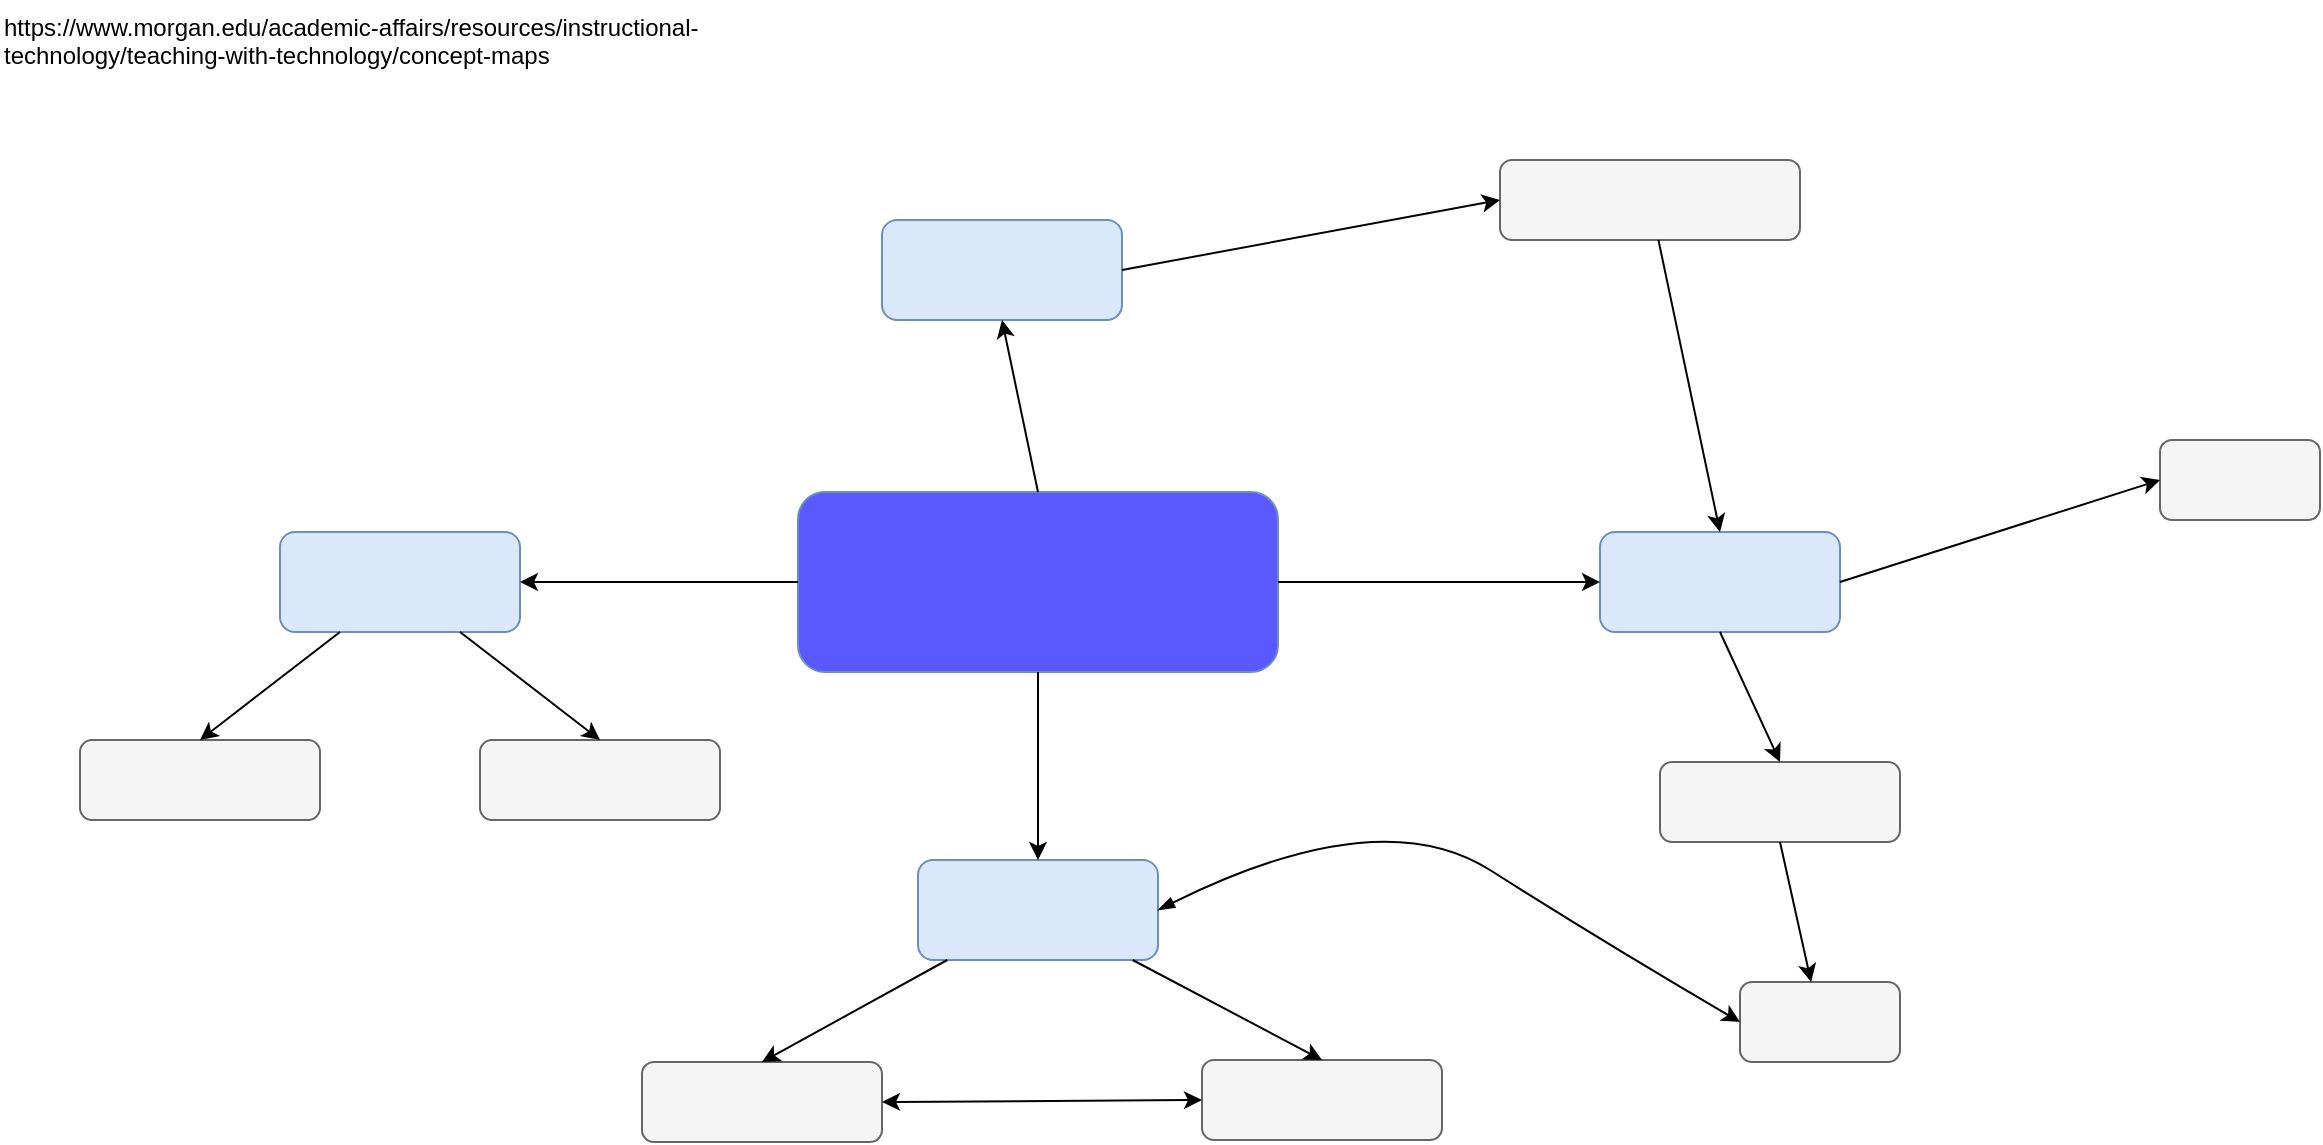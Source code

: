 <mxfile version="28.2.5" pages="4">
  <diagram name="1.1" id="A6YyC0zHlaroR13iZWX0">
    <mxGraphModel dx="1678" dy="836" grid="1" gridSize="10" guides="1" tooltips="1" connect="1" arrows="1" fold="1" page="1" pageScale="1" pageWidth="1800" pageHeight="1500" math="0" shadow="0">
      <root>
        <mxCell id="0" />
        <mxCell id="1" parent="0" />
        <mxCell id="rtD2j8Ox3qHUKRXB66nk-1" value="" style="rounded=1;whiteSpace=wrap;html=1;fillColor=#5959FF;strokeColor=#6c8ebf;gradientColor=none;" vertex="1" parent="1">
          <mxGeometry x="439" y="356" width="240" height="90" as="geometry" />
        </mxCell>
        <mxCell id="rtD2j8Ox3qHUKRXB66nk-2" value="" style="rounded=1;whiteSpace=wrap;html=1;fillColor=#dae8fc;strokeColor=#6c8ebf;" vertex="1" parent="1">
          <mxGeometry x="180" y="376" width="120" height="50" as="geometry" />
        </mxCell>
        <mxCell id="rtD2j8Ox3qHUKRXB66nk-3" value="" style="rounded=1;whiteSpace=wrap;html=1;fillColor=#f5f5f5;fontColor=#333333;strokeColor=#666666;" vertex="1" parent="1">
          <mxGeometry x="280" y="480" width="120" height="40" as="geometry" />
        </mxCell>
        <mxCell id="rtD2j8Ox3qHUKRXB66nk-5" value="" style="endArrow=classic;html=1;rounded=0;exitX=0;exitY=0.5;exitDx=0;exitDy=0;entryX=1;entryY=0.5;entryDx=0;entryDy=0;" edge="1" parent="1" source="rtD2j8Ox3qHUKRXB66nk-1" target="rtD2j8Ox3qHUKRXB66nk-2">
          <mxGeometry width="50" height="50" relative="1" as="geometry">
            <mxPoint x="700" y="520" as="sourcePoint" />
            <mxPoint x="750" y="470" as="targetPoint" />
          </mxGeometry>
        </mxCell>
        <mxCell id="rtD2j8Ox3qHUKRXB66nk-7" value="" style="endArrow=classic;html=1;rounded=0;exitX=0.75;exitY=1;exitDx=0;exitDy=0;entryX=0.5;entryY=0;entryDx=0;entryDy=0;" edge="1" parent="1" source="rtD2j8Ox3qHUKRXB66nk-2" target="rtD2j8Ox3qHUKRXB66nk-3">
          <mxGeometry width="50" height="50" relative="1" as="geometry">
            <mxPoint x="700" y="520" as="sourcePoint" />
            <mxPoint x="750" y="470" as="targetPoint" />
          </mxGeometry>
        </mxCell>
        <UserObject label="https://www.morgan.edu/academic-affairs/resources/instructional-technology/teaching-with-technology/concept-maps" link="https://www.morgan.edu/academic-affairs/resources/instructional-technology/teaching-with-technology/concept-maps" id="rtD2j8Ox3qHUKRXB66nk-8">
          <mxCell style="text;whiteSpace=wrap;" vertex="1" parent="1">
            <mxGeometry x="40" y="110" width="350" height="50" as="geometry" />
          </mxCell>
        </UserObject>
        <mxCell id="rtD2j8Ox3qHUKRXB66nk-9" value="" style="rounded=1;whiteSpace=wrap;html=1;fillColor=#f5f5f5;fontColor=#333333;strokeColor=#666666;" vertex="1" parent="1">
          <mxGeometry x="80" y="480" width="120" height="40" as="geometry" />
        </mxCell>
        <mxCell id="rtD2j8Ox3qHUKRXB66nk-10" value="" style="endArrow=classic;html=1;rounded=0;exitX=0.25;exitY=1;exitDx=0;exitDy=0;entryX=0.5;entryY=0;entryDx=0;entryDy=0;" edge="1" parent="1" target="rtD2j8Ox3qHUKRXB66nk-9" source="rtD2j8Ox3qHUKRXB66nk-2">
          <mxGeometry width="50" height="50" relative="1" as="geometry">
            <mxPoint x="550" y="225" as="sourcePoint" />
            <mxPoint x="730" y="410" as="targetPoint" />
          </mxGeometry>
        </mxCell>
        <mxCell id="rtD2j8Ox3qHUKRXB66nk-11" value="" style="rounded=1;whiteSpace=wrap;html=1;fillColor=#dae8fc;strokeColor=#6c8ebf;" vertex="1" parent="1">
          <mxGeometry x="499" y="540" width="120" height="50" as="geometry" />
        </mxCell>
        <mxCell id="rtD2j8Ox3qHUKRXB66nk-12" value="" style="endArrow=classic;html=1;rounded=0;exitX=0.5;exitY=1;exitDx=0;exitDy=0;entryX=0.5;entryY=0;entryDx=0;entryDy=0;" edge="1" parent="1" source="rtD2j8Ox3qHUKRXB66nk-1" target="rtD2j8Ox3qHUKRXB66nk-11">
          <mxGeometry width="50" height="50" relative="1" as="geometry">
            <mxPoint x="580" y="420" as="sourcePoint" />
            <mxPoint x="450" y="420" as="targetPoint" />
          </mxGeometry>
        </mxCell>
        <mxCell id="rtD2j8Ox3qHUKRXB66nk-13" value="" style="rounded=1;whiteSpace=wrap;html=1;fillColor=#f5f5f5;fontColor=#333333;strokeColor=#666666;" vertex="1" parent="1">
          <mxGeometry x="641" y="640" width="120" height="40" as="geometry" />
        </mxCell>
        <mxCell id="rtD2j8Ox3qHUKRXB66nk-14" value="" style="endArrow=classic;html=1;rounded=0;entryX=0.5;entryY=0;entryDx=0;entryDy=0;" edge="1" parent="1" target="rtD2j8Ox3qHUKRXB66nk-13" source="rtD2j8Ox3qHUKRXB66nk-11">
          <mxGeometry width="50" height="50" relative="1" as="geometry">
            <mxPoint x="589" y="590" as="sourcePoint" />
            <mxPoint x="1069" y="634" as="targetPoint" />
          </mxGeometry>
        </mxCell>
        <mxCell id="rtD2j8Ox3qHUKRXB66nk-15" value="" style="rounded=1;whiteSpace=wrap;html=1;fillColor=#f5f5f5;fontColor=#333333;strokeColor=#666666;" vertex="1" parent="1">
          <mxGeometry x="361" y="641" width="120" height="40" as="geometry" />
        </mxCell>
        <mxCell id="rtD2j8Ox3qHUKRXB66nk-16" value="" style="endArrow=classic;html=1;rounded=0;entryX=0.5;entryY=0;entryDx=0;entryDy=0;" edge="1" parent="1" target="rtD2j8Ox3qHUKRXB66nk-15" source="rtD2j8Ox3qHUKRXB66nk-11">
          <mxGeometry width="50" height="50" relative="1" as="geometry">
            <mxPoint x="529" y="590" as="sourcePoint" />
            <mxPoint x="1049" y="574" as="targetPoint" />
          </mxGeometry>
        </mxCell>
        <mxCell id="rtD2j8Ox3qHUKRXB66nk-17" value="" style="endArrow=classic;startArrow=classic;html=1;rounded=0;exitX=1;exitY=0.5;exitDx=0;exitDy=0;entryX=0;entryY=0.5;entryDx=0;entryDy=0;" edge="1" parent="1" source="rtD2j8Ox3qHUKRXB66nk-15" target="rtD2j8Ox3qHUKRXB66nk-13">
          <mxGeometry width="50" height="50" relative="1" as="geometry">
            <mxPoint x="540" y="750" as="sourcePoint" />
            <mxPoint x="590" y="700" as="targetPoint" />
          </mxGeometry>
        </mxCell>
        <mxCell id="rtD2j8Ox3qHUKRXB66nk-18" value="" style="rounded=1;whiteSpace=wrap;html=1;fillColor=#dae8fc;strokeColor=#6c8ebf;" vertex="1" parent="1">
          <mxGeometry x="481" y="220" width="120" height="50" as="geometry" />
        </mxCell>
        <mxCell id="rtD2j8Ox3qHUKRXB66nk-19" value="" style="rounded=1;whiteSpace=wrap;html=1;fillColor=#dae8fc;strokeColor=#6c8ebf;" vertex="1" parent="1">
          <mxGeometry x="840" y="376" width="120" height="50" as="geometry" />
        </mxCell>
        <mxCell id="rtD2j8Ox3qHUKRXB66nk-20" value="" style="rounded=1;whiteSpace=wrap;html=1;fillColor=#f5f5f5;fontColor=#333333;strokeColor=#666666;" vertex="1" parent="1">
          <mxGeometry x="910" y="601" width="80" height="40" as="geometry" />
        </mxCell>
        <mxCell id="rtD2j8Ox3qHUKRXB66nk-21" value="" style="rounded=1;whiteSpace=wrap;html=1;fillColor=#f5f5f5;fontColor=#333333;strokeColor=#666666;" vertex="1" parent="1">
          <mxGeometry x="870" y="491" width="120" height="40" as="geometry" />
        </mxCell>
        <mxCell id="rtD2j8Ox3qHUKRXB66nk-22" value="" style="rounded=1;whiteSpace=wrap;html=1;fillColor=#f5f5f5;fontColor=#333333;strokeColor=#666666;" vertex="1" parent="1">
          <mxGeometry x="1120" y="330" width="80" height="40" as="geometry" />
        </mxCell>
        <mxCell id="rtD2j8Ox3qHUKRXB66nk-23" value="" style="rounded=1;whiteSpace=wrap;html=1;fillColor=#f5f5f5;fontColor=#333333;strokeColor=#666666;" vertex="1" parent="1">
          <mxGeometry x="790" y="190" width="150" height="40" as="geometry" />
        </mxCell>
        <mxCell id="rtD2j8Ox3qHUKRXB66nk-24" value="" style="endArrow=classic;html=1;rounded=0;exitX=0.5;exitY=0;exitDx=0;exitDy=0;entryX=0.5;entryY=1;entryDx=0;entryDy=0;" edge="1" parent="1" source="rtD2j8Ox3qHUKRXB66nk-1" target="rtD2j8Ox3qHUKRXB66nk-18">
          <mxGeometry width="50" height="50" relative="1" as="geometry">
            <mxPoint x="620" y="330" as="sourcePoint" />
            <mxPoint x="670" y="280" as="targetPoint" />
          </mxGeometry>
        </mxCell>
        <mxCell id="rtD2j8Ox3qHUKRXB66nk-25" value="" style="endArrow=classic;html=1;rounded=0;exitX=1;exitY=0.5;exitDx=0;exitDy=0;entryX=0;entryY=0.5;entryDx=0;entryDy=0;" edge="1" parent="1" source="rtD2j8Ox3qHUKRXB66nk-18" target="rtD2j8Ox3qHUKRXB66nk-23">
          <mxGeometry width="50" height="50" relative="1" as="geometry">
            <mxPoint x="650" y="240" as="sourcePoint" />
            <mxPoint x="700" y="190" as="targetPoint" />
          </mxGeometry>
        </mxCell>
        <mxCell id="rtD2j8Ox3qHUKRXB66nk-26" value="" style="endArrow=classic;html=1;rounded=0;exitX=1;exitY=0.5;exitDx=0;exitDy=0;entryX=0;entryY=0.5;entryDx=0;entryDy=0;" edge="1" parent="1" source="rtD2j8Ox3qHUKRXB66nk-1" target="rtD2j8Ox3qHUKRXB66nk-19">
          <mxGeometry width="50" height="50" relative="1" as="geometry">
            <mxPoint x="680" y="490" as="sourcePoint" />
            <mxPoint x="730" y="440" as="targetPoint" />
          </mxGeometry>
        </mxCell>
        <mxCell id="rtD2j8Ox3qHUKRXB66nk-27" value="" style="endArrow=classic;html=1;rounded=0;exitX=0.5;exitY=1;exitDx=0;exitDy=0;entryX=0.5;entryY=0;entryDx=0;entryDy=0;" edge="1" parent="1" source="rtD2j8Ox3qHUKRXB66nk-19" target="rtD2j8Ox3qHUKRXB66nk-21">
          <mxGeometry width="50" height="50" relative="1" as="geometry">
            <mxPoint x="990" y="250" as="sourcePoint" />
            <mxPoint x="1040" y="200" as="targetPoint" />
          </mxGeometry>
        </mxCell>
        <mxCell id="rtD2j8Ox3qHUKRXB66nk-28" value="" style="endArrow=classic;html=1;rounded=0;exitX=1;exitY=0.5;exitDx=0;exitDy=0;entryX=0;entryY=0.5;entryDx=0;entryDy=0;" edge="1" parent="1" source="rtD2j8Ox3qHUKRXB66nk-19" target="rtD2j8Ox3qHUKRXB66nk-22">
          <mxGeometry width="50" height="50" relative="1" as="geometry">
            <mxPoint x="1010" y="430" as="sourcePoint" />
            <mxPoint x="1060" y="380" as="targetPoint" />
          </mxGeometry>
        </mxCell>
        <mxCell id="rtD2j8Ox3qHUKRXB66nk-29" value="" style="endArrow=classic;html=1;rounded=0;entryX=0.5;entryY=0;entryDx=0;entryDy=0;" edge="1" parent="1" source="rtD2j8Ox3qHUKRXB66nk-23" target="rtD2j8Ox3qHUKRXB66nk-19">
          <mxGeometry width="50" height="50" relative="1" as="geometry">
            <mxPoint x="840" y="330" as="sourcePoint" />
            <mxPoint x="890" y="280" as="targetPoint" />
          </mxGeometry>
        </mxCell>
        <mxCell id="rtD2j8Ox3qHUKRXB66nk-30" value="" style="endArrow=classic;html=1;rounded=0;exitX=0.5;exitY=1;exitDx=0;exitDy=0;" edge="1" parent="1" source="rtD2j8Ox3qHUKRXB66nk-21" target="rtD2j8Ox3qHUKRXB66nk-20">
          <mxGeometry width="50" height="50" relative="1" as="geometry">
            <mxPoint x="1110" y="590" as="sourcePoint" />
            <mxPoint x="1160" y="540" as="targetPoint" />
          </mxGeometry>
        </mxCell>
        <mxCell id="rtD2j8Ox3qHUKRXB66nk-31" value="" style="curved=1;endArrow=classic;html=1;rounded=0;exitX=1;exitY=0.5;exitDx=0;exitDy=0;entryX=0;entryY=0.5;entryDx=0;entryDy=0;startArrow=blockThin;startFill=1;" edge="1" parent="1" source="rtD2j8Ox3qHUKRXB66nk-11" target="rtD2j8Ox3qHUKRXB66nk-20">
          <mxGeometry width="50" height="50" relative="1" as="geometry">
            <mxPoint x="680" y="490" as="sourcePoint" />
            <mxPoint x="730" y="440" as="targetPoint" />
            <Array as="points">
              <mxPoint x="730" y="510" />
              <mxPoint x="840" y="580" />
            </Array>
          </mxGeometry>
        </mxCell>
      </root>
    </mxGraphModel>
  </diagram>
  <diagram id="INU5LLQGjp-nCts_BlAN" name="2.2">
    <mxGraphModel dx="2593" dy="1293" grid="1" gridSize="10" guides="1" tooltips="1" connect="1" arrows="1" fold="1" page="1" pageScale="1" pageWidth="1800" pageHeight="1500" math="0" shadow="0">
      <root>
        <mxCell id="0" />
        <mxCell id="1" parent="0" />
        <mxCell id="Pbq-i8DcPubpmf70jtMy-1" value="" style="rounded=1;whiteSpace=wrap;html=1;fillColor=#5959FF;strokeColor=#6c8ebf;gradientColor=none;" vertex="1" parent="1">
          <mxGeometry x="769" y="436" width="240" height="90" as="geometry" />
        </mxCell>
        <mxCell id="Pbq-i8DcPubpmf70jtMy-2" value="" style="rounded=1;whiteSpace=wrap;html=1;fillColor=#dae8fc;strokeColor=#6c8ebf;" vertex="1" parent="1">
          <mxGeometry x="510" y="456" width="120" height="50" as="geometry" />
        </mxCell>
        <mxCell id="Pbq-i8DcPubpmf70jtMy-3" value="" style="rounded=1;whiteSpace=wrap;html=1;fillColor=#f5f5f5;fontColor=#333333;strokeColor=#666666;" vertex="1" parent="1">
          <mxGeometry x="610" y="560" width="120" height="40" as="geometry" />
        </mxCell>
        <mxCell id="Pbq-i8DcPubpmf70jtMy-4" value="" style="endArrow=classic;html=1;rounded=0;exitX=0;exitY=0.5;exitDx=0;exitDy=0;entryX=1;entryY=0.5;entryDx=0;entryDy=0;" edge="1" parent="1" source="Pbq-i8DcPubpmf70jtMy-1" target="Pbq-i8DcPubpmf70jtMy-2">
          <mxGeometry width="50" height="50" relative="1" as="geometry">
            <mxPoint x="1030" y="600" as="sourcePoint" />
            <mxPoint x="1080" y="550" as="targetPoint" />
          </mxGeometry>
        </mxCell>
        <mxCell id="Pbq-i8DcPubpmf70jtMy-5" value="" style="endArrow=classic;html=1;rounded=0;exitX=0.75;exitY=1;exitDx=0;exitDy=0;entryX=0.5;entryY=0;entryDx=0;entryDy=0;" edge="1" parent="1" source="Pbq-i8DcPubpmf70jtMy-2" target="Pbq-i8DcPubpmf70jtMy-3">
          <mxGeometry width="50" height="50" relative="1" as="geometry">
            <mxPoint x="1030" y="600" as="sourcePoint" />
            <mxPoint x="1080" y="550" as="targetPoint" />
          </mxGeometry>
        </mxCell>
        <UserObject label="https://www.morgan.edu/academic-affairs/resources/instructional-technology/teaching-with-technology/concept-maps" link="https://www.morgan.edu/academic-affairs/resources/instructional-technology/teaching-with-technology/concept-maps" id="Pbq-i8DcPubpmf70jtMy-6">
          <mxCell style="text;whiteSpace=wrap;" vertex="1" parent="1">
            <mxGeometry x="370" y="190" width="350" height="50" as="geometry" />
          </mxCell>
        </UserObject>
        <mxCell id="Pbq-i8DcPubpmf70jtMy-7" value="" style="rounded=1;whiteSpace=wrap;html=1;fillColor=#f5f5f5;fontColor=#333333;strokeColor=#666666;" vertex="1" parent="1">
          <mxGeometry x="410" y="560" width="120" height="40" as="geometry" />
        </mxCell>
        <mxCell id="Pbq-i8DcPubpmf70jtMy-8" value="" style="endArrow=classic;html=1;rounded=0;exitX=0.25;exitY=1;exitDx=0;exitDy=0;entryX=0.5;entryY=0;entryDx=0;entryDy=0;" edge="1" parent="1" source="Pbq-i8DcPubpmf70jtMy-2" target="Pbq-i8DcPubpmf70jtMy-7">
          <mxGeometry width="50" height="50" relative="1" as="geometry">
            <mxPoint x="880" y="305" as="sourcePoint" />
            <mxPoint x="1060" y="490" as="targetPoint" />
          </mxGeometry>
        </mxCell>
        <mxCell id="Pbq-i8DcPubpmf70jtMy-9" value="" style="rounded=1;whiteSpace=wrap;html=1;fillColor=#dae8fc;strokeColor=#6c8ebf;" vertex="1" parent="1">
          <mxGeometry x="829" y="620" width="120" height="50" as="geometry" />
        </mxCell>
        <mxCell id="Pbq-i8DcPubpmf70jtMy-10" value="" style="endArrow=classic;html=1;rounded=0;exitX=0.5;exitY=1;exitDx=0;exitDy=0;entryX=0.5;entryY=0;entryDx=0;entryDy=0;" edge="1" parent="1" source="Pbq-i8DcPubpmf70jtMy-1" target="Pbq-i8DcPubpmf70jtMy-9">
          <mxGeometry width="50" height="50" relative="1" as="geometry">
            <mxPoint x="910" y="500" as="sourcePoint" />
            <mxPoint x="780" y="500" as="targetPoint" />
          </mxGeometry>
        </mxCell>
        <mxCell id="Pbq-i8DcPubpmf70jtMy-11" value="" style="rounded=1;whiteSpace=wrap;html=1;fillColor=#f5f5f5;fontColor=#333333;strokeColor=#666666;" vertex="1" parent="1">
          <mxGeometry x="971" y="720" width="120" height="40" as="geometry" />
        </mxCell>
        <mxCell id="Pbq-i8DcPubpmf70jtMy-12" value="" style="endArrow=classic;html=1;rounded=0;entryX=0.5;entryY=0;entryDx=0;entryDy=0;" edge="1" parent="1" source="Pbq-i8DcPubpmf70jtMy-9" target="Pbq-i8DcPubpmf70jtMy-11">
          <mxGeometry width="50" height="50" relative="1" as="geometry">
            <mxPoint x="919" y="670" as="sourcePoint" />
            <mxPoint x="1399" y="714" as="targetPoint" />
          </mxGeometry>
        </mxCell>
        <mxCell id="Pbq-i8DcPubpmf70jtMy-13" value="" style="rounded=1;whiteSpace=wrap;html=1;fillColor=#f5f5f5;fontColor=#333333;strokeColor=#666666;" vertex="1" parent="1">
          <mxGeometry x="691" y="721" width="120" height="40" as="geometry" />
        </mxCell>
        <mxCell id="Pbq-i8DcPubpmf70jtMy-14" value="" style="endArrow=classic;html=1;rounded=0;entryX=0.5;entryY=0;entryDx=0;entryDy=0;" edge="1" parent="1" source="Pbq-i8DcPubpmf70jtMy-9" target="Pbq-i8DcPubpmf70jtMy-13">
          <mxGeometry width="50" height="50" relative="1" as="geometry">
            <mxPoint x="859" y="670" as="sourcePoint" />
            <mxPoint x="1379" y="654" as="targetPoint" />
          </mxGeometry>
        </mxCell>
        <mxCell id="Pbq-i8DcPubpmf70jtMy-15" value="" style="endArrow=classic;startArrow=classic;html=1;rounded=0;exitX=1;exitY=0.5;exitDx=0;exitDy=0;entryX=0;entryY=0.5;entryDx=0;entryDy=0;" edge="1" parent="1" source="Pbq-i8DcPubpmf70jtMy-13" target="Pbq-i8DcPubpmf70jtMy-11">
          <mxGeometry width="50" height="50" relative="1" as="geometry">
            <mxPoint x="870" y="830" as="sourcePoint" />
            <mxPoint x="920" y="780" as="targetPoint" />
          </mxGeometry>
        </mxCell>
        <mxCell id="Pbq-i8DcPubpmf70jtMy-16" value="" style="rounded=1;whiteSpace=wrap;html=1;fillColor=#dae8fc;strokeColor=#6c8ebf;" vertex="1" parent="1">
          <mxGeometry x="811" y="300" width="120" height="50" as="geometry" />
        </mxCell>
        <mxCell id="Pbq-i8DcPubpmf70jtMy-17" value="" style="rounded=1;whiteSpace=wrap;html=1;fillColor=#dae8fc;strokeColor=#6c8ebf;" vertex="1" parent="1">
          <mxGeometry x="1170" y="456" width="120" height="50" as="geometry" />
        </mxCell>
        <mxCell id="Pbq-i8DcPubpmf70jtMy-18" value="" style="rounded=1;whiteSpace=wrap;html=1;fillColor=#f5f5f5;fontColor=#333333;strokeColor=#666666;" vertex="1" parent="1">
          <mxGeometry x="1240" y="681" width="80" height="40" as="geometry" />
        </mxCell>
        <mxCell id="Pbq-i8DcPubpmf70jtMy-19" value="" style="rounded=1;whiteSpace=wrap;html=1;fillColor=#f5f5f5;fontColor=#333333;strokeColor=#666666;" vertex="1" parent="1">
          <mxGeometry x="1200" y="571" width="120" height="40" as="geometry" />
        </mxCell>
        <mxCell id="Pbq-i8DcPubpmf70jtMy-20" value="" style="rounded=1;whiteSpace=wrap;html=1;fillColor=#f5f5f5;fontColor=#333333;strokeColor=#666666;" vertex="1" parent="1">
          <mxGeometry x="1450" y="410" width="80" height="40" as="geometry" />
        </mxCell>
        <mxCell id="Pbq-i8DcPubpmf70jtMy-21" value="" style="rounded=1;whiteSpace=wrap;html=1;fillColor=#f5f5f5;fontColor=#333333;strokeColor=#666666;" vertex="1" parent="1">
          <mxGeometry x="1120" y="270" width="150" height="40" as="geometry" />
        </mxCell>
        <mxCell id="Pbq-i8DcPubpmf70jtMy-22" value="" style="endArrow=classic;html=1;rounded=0;exitX=0.5;exitY=0;exitDx=0;exitDy=0;entryX=0.5;entryY=1;entryDx=0;entryDy=0;" edge="1" parent="1" source="Pbq-i8DcPubpmf70jtMy-1" target="Pbq-i8DcPubpmf70jtMy-16">
          <mxGeometry width="50" height="50" relative="1" as="geometry">
            <mxPoint x="950" y="410" as="sourcePoint" />
            <mxPoint x="1000" y="360" as="targetPoint" />
          </mxGeometry>
        </mxCell>
        <mxCell id="Pbq-i8DcPubpmf70jtMy-23" value="" style="endArrow=classic;html=1;rounded=0;exitX=1;exitY=0.5;exitDx=0;exitDy=0;entryX=0;entryY=0.5;entryDx=0;entryDy=0;" edge="1" parent="1" source="Pbq-i8DcPubpmf70jtMy-16" target="Pbq-i8DcPubpmf70jtMy-21">
          <mxGeometry width="50" height="50" relative="1" as="geometry">
            <mxPoint x="980" y="320" as="sourcePoint" />
            <mxPoint x="1030" y="270" as="targetPoint" />
          </mxGeometry>
        </mxCell>
        <mxCell id="Pbq-i8DcPubpmf70jtMy-24" value="" style="endArrow=classic;html=1;rounded=0;exitX=1;exitY=0.5;exitDx=0;exitDy=0;entryX=0;entryY=0.5;entryDx=0;entryDy=0;" edge="1" parent="1" source="Pbq-i8DcPubpmf70jtMy-1" target="Pbq-i8DcPubpmf70jtMy-17">
          <mxGeometry width="50" height="50" relative="1" as="geometry">
            <mxPoint x="1010" y="570" as="sourcePoint" />
            <mxPoint x="1060" y="520" as="targetPoint" />
          </mxGeometry>
        </mxCell>
        <mxCell id="Pbq-i8DcPubpmf70jtMy-25" value="" style="endArrow=classic;html=1;rounded=0;exitX=0.5;exitY=1;exitDx=0;exitDy=0;entryX=0.5;entryY=0;entryDx=0;entryDy=0;" edge="1" parent="1" source="Pbq-i8DcPubpmf70jtMy-17" target="Pbq-i8DcPubpmf70jtMy-19">
          <mxGeometry width="50" height="50" relative="1" as="geometry">
            <mxPoint x="1320" y="330" as="sourcePoint" />
            <mxPoint x="1370" y="280" as="targetPoint" />
          </mxGeometry>
        </mxCell>
        <mxCell id="Pbq-i8DcPubpmf70jtMy-26" value="" style="endArrow=classic;html=1;rounded=0;exitX=1;exitY=0.5;exitDx=0;exitDy=0;entryX=0;entryY=0.5;entryDx=0;entryDy=0;" edge="1" parent="1" source="Pbq-i8DcPubpmf70jtMy-17" target="Pbq-i8DcPubpmf70jtMy-20">
          <mxGeometry width="50" height="50" relative="1" as="geometry">
            <mxPoint x="1340" y="510" as="sourcePoint" />
            <mxPoint x="1390" y="460" as="targetPoint" />
          </mxGeometry>
        </mxCell>
        <mxCell id="Pbq-i8DcPubpmf70jtMy-27" value="" style="endArrow=classic;html=1;rounded=0;entryX=0.5;entryY=0;entryDx=0;entryDy=0;" edge="1" parent="1" source="Pbq-i8DcPubpmf70jtMy-21" target="Pbq-i8DcPubpmf70jtMy-17">
          <mxGeometry width="50" height="50" relative="1" as="geometry">
            <mxPoint x="1170" y="410" as="sourcePoint" />
            <mxPoint x="1220" y="360" as="targetPoint" />
          </mxGeometry>
        </mxCell>
        <mxCell id="Pbq-i8DcPubpmf70jtMy-28" value="" style="endArrow=classic;html=1;rounded=0;exitX=0.5;exitY=1;exitDx=0;exitDy=0;" edge="1" parent="1" source="Pbq-i8DcPubpmf70jtMy-19" target="Pbq-i8DcPubpmf70jtMy-18">
          <mxGeometry width="50" height="50" relative="1" as="geometry">
            <mxPoint x="1440" y="670" as="sourcePoint" />
            <mxPoint x="1490" y="620" as="targetPoint" />
          </mxGeometry>
        </mxCell>
        <mxCell id="Pbq-i8DcPubpmf70jtMy-29" value="" style="curved=1;endArrow=classic;html=1;rounded=0;exitX=1;exitY=0.5;exitDx=0;exitDy=0;entryX=0;entryY=0.5;entryDx=0;entryDy=0;startArrow=blockThin;startFill=1;" edge="1" parent="1" source="Pbq-i8DcPubpmf70jtMy-9" target="Pbq-i8DcPubpmf70jtMy-18">
          <mxGeometry width="50" height="50" relative="1" as="geometry">
            <mxPoint x="1010" y="570" as="sourcePoint" />
            <mxPoint x="1060" y="520" as="targetPoint" />
            <Array as="points">
              <mxPoint x="1060" y="590" />
              <mxPoint x="1170" y="660" />
            </Array>
          </mxGeometry>
        </mxCell>
      </root>
    </mxGraphModel>
  </diagram>
  <diagram id="KX-kCpaQDR058m_KiNNv" name="3.1">
    <mxGraphModel dx="2852" dy="1422" grid="1" gridSize="10" guides="1" tooltips="1" connect="1" arrows="1" fold="1" page="1" pageScale="1" pageWidth="1800" pageHeight="1500" math="0" shadow="0">
      <root>
        <mxCell id="0" />
        <mxCell id="1" parent="0" />
        <mxCell id="yFBd9E0SfqnOR1oz_ZRW-1" value="" style="rounded=1;whiteSpace=wrap;html=1;fillColor=#5959FF;strokeColor=#6c8ebf;gradientColor=none;" vertex="1" parent="1">
          <mxGeometry x="629" y="426" width="240" height="90" as="geometry" />
        </mxCell>
        <mxCell id="yFBd9E0SfqnOR1oz_ZRW-2" value="" style="rounded=1;whiteSpace=wrap;html=1;fillColor=#dae8fc;strokeColor=#6c8ebf;" vertex="1" parent="1">
          <mxGeometry x="370" y="446" width="120" height="50" as="geometry" />
        </mxCell>
        <mxCell id="yFBd9E0SfqnOR1oz_ZRW-3" value="" style="rounded=1;whiteSpace=wrap;html=1;fillColor=#f5f5f5;fontColor=#333333;strokeColor=#666666;" vertex="1" parent="1">
          <mxGeometry x="470" y="550" width="120" height="40" as="geometry" />
        </mxCell>
        <mxCell id="yFBd9E0SfqnOR1oz_ZRW-4" value="" style="endArrow=classic;html=1;rounded=0;exitX=0;exitY=0.5;exitDx=0;exitDy=0;entryX=1;entryY=0.5;entryDx=0;entryDy=0;" edge="1" parent="1" source="yFBd9E0SfqnOR1oz_ZRW-1" target="yFBd9E0SfqnOR1oz_ZRW-2">
          <mxGeometry width="50" height="50" relative="1" as="geometry">
            <mxPoint x="890" y="590" as="sourcePoint" />
            <mxPoint x="940" y="540" as="targetPoint" />
          </mxGeometry>
        </mxCell>
        <mxCell id="yFBd9E0SfqnOR1oz_ZRW-5" value="" style="endArrow=classic;html=1;rounded=0;exitX=0.75;exitY=1;exitDx=0;exitDy=0;entryX=0.5;entryY=0;entryDx=0;entryDy=0;" edge="1" parent="1" source="yFBd9E0SfqnOR1oz_ZRW-2" target="yFBd9E0SfqnOR1oz_ZRW-3">
          <mxGeometry width="50" height="50" relative="1" as="geometry">
            <mxPoint x="890" y="590" as="sourcePoint" />
            <mxPoint x="940" y="540" as="targetPoint" />
          </mxGeometry>
        </mxCell>
        <UserObject label="https://www.morgan.edu/academic-affairs/resources/instructional-technology/teaching-with-technology/concept-maps" link="https://www.morgan.edu/academic-affairs/resources/instructional-technology/teaching-with-technology/concept-maps" id="yFBd9E0SfqnOR1oz_ZRW-6">
          <mxCell style="text;whiteSpace=wrap;" vertex="1" parent="1">
            <mxGeometry x="230" y="180" width="350" height="50" as="geometry" />
          </mxCell>
        </UserObject>
        <mxCell id="yFBd9E0SfqnOR1oz_ZRW-7" value="" style="rounded=1;whiteSpace=wrap;html=1;fillColor=#f5f5f5;fontColor=#333333;strokeColor=#666666;" vertex="1" parent="1">
          <mxGeometry x="270" y="550" width="120" height="40" as="geometry" />
        </mxCell>
        <mxCell id="yFBd9E0SfqnOR1oz_ZRW-8" value="" style="endArrow=classic;html=1;rounded=0;exitX=0.25;exitY=1;exitDx=0;exitDy=0;entryX=0.5;entryY=0;entryDx=0;entryDy=0;" edge="1" parent="1" source="yFBd9E0SfqnOR1oz_ZRW-2" target="yFBd9E0SfqnOR1oz_ZRW-7">
          <mxGeometry width="50" height="50" relative="1" as="geometry">
            <mxPoint x="740" y="295" as="sourcePoint" />
            <mxPoint x="920" y="480" as="targetPoint" />
          </mxGeometry>
        </mxCell>
        <mxCell id="yFBd9E0SfqnOR1oz_ZRW-9" value="" style="rounded=1;whiteSpace=wrap;html=1;fillColor=#dae8fc;strokeColor=#6c8ebf;" vertex="1" parent="1">
          <mxGeometry x="689" y="610" width="120" height="50" as="geometry" />
        </mxCell>
        <mxCell id="yFBd9E0SfqnOR1oz_ZRW-10" value="" style="endArrow=classic;html=1;rounded=0;exitX=0.5;exitY=1;exitDx=0;exitDy=0;entryX=0.5;entryY=0;entryDx=0;entryDy=0;" edge="1" parent="1" source="yFBd9E0SfqnOR1oz_ZRW-1" target="yFBd9E0SfqnOR1oz_ZRW-9">
          <mxGeometry width="50" height="50" relative="1" as="geometry">
            <mxPoint x="770" y="490" as="sourcePoint" />
            <mxPoint x="640" y="490" as="targetPoint" />
          </mxGeometry>
        </mxCell>
        <mxCell id="yFBd9E0SfqnOR1oz_ZRW-11" value="" style="rounded=1;whiteSpace=wrap;html=1;fillColor=#f5f5f5;fontColor=#333333;strokeColor=#666666;" vertex="1" parent="1">
          <mxGeometry x="831" y="710" width="120" height="40" as="geometry" />
        </mxCell>
        <mxCell id="yFBd9E0SfqnOR1oz_ZRW-12" value="" style="endArrow=classic;html=1;rounded=0;entryX=0.5;entryY=0;entryDx=0;entryDy=0;" edge="1" parent="1" source="yFBd9E0SfqnOR1oz_ZRW-9" target="yFBd9E0SfqnOR1oz_ZRW-11">
          <mxGeometry width="50" height="50" relative="1" as="geometry">
            <mxPoint x="779" y="660" as="sourcePoint" />
            <mxPoint x="1259" y="704" as="targetPoint" />
          </mxGeometry>
        </mxCell>
        <mxCell id="yFBd9E0SfqnOR1oz_ZRW-13" value="" style="rounded=1;whiteSpace=wrap;html=1;fillColor=#f5f5f5;fontColor=#333333;strokeColor=#666666;" vertex="1" parent="1">
          <mxGeometry x="551" y="711" width="120" height="40" as="geometry" />
        </mxCell>
        <mxCell id="yFBd9E0SfqnOR1oz_ZRW-14" value="" style="endArrow=classic;html=1;rounded=0;entryX=0.5;entryY=0;entryDx=0;entryDy=0;" edge="1" parent="1" source="yFBd9E0SfqnOR1oz_ZRW-9" target="yFBd9E0SfqnOR1oz_ZRW-13">
          <mxGeometry width="50" height="50" relative="1" as="geometry">
            <mxPoint x="719" y="660" as="sourcePoint" />
            <mxPoint x="1239" y="644" as="targetPoint" />
          </mxGeometry>
        </mxCell>
        <mxCell id="yFBd9E0SfqnOR1oz_ZRW-15" value="" style="endArrow=classic;startArrow=classic;html=1;rounded=0;exitX=1;exitY=0.5;exitDx=0;exitDy=0;entryX=0;entryY=0.5;entryDx=0;entryDy=0;" edge="1" parent="1" source="yFBd9E0SfqnOR1oz_ZRW-13" target="yFBd9E0SfqnOR1oz_ZRW-11">
          <mxGeometry width="50" height="50" relative="1" as="geometry">
            <mxPoint x="730" y="820" as="sourcePoint" />
            <mxPoint x="780" y="770" as="targetPoint" />
          </mxGeometry>
        </mxCell>
        <mxCell id="yFBd9E0SfqnOR1oz_ZRW-16" value="" style="rounded=1;whiteSpace=wrap;html=1;fillColor=#dae8fc;strokeColor=#6c8ebf;" vertex="1" parent="1">
          <mxGeometry x="671" y="290" width="120" height="50" as="geometry" />
        </mxCell>
        <mxCell id="yFBd9E0SfqnOR1oz_ZRW-17" value="" style="rounded=1;whiteSpace=wrap;html=1;fillColor=#dae8fc;strokeColor=#6c8ebf;" vertex="1" parent="1">
          <mxGeometry x="1030" y="446" width="120" height="50" as="geometry" />
        </mxCell>
        <mxCell id="yFBd9E0SfqnOR1oz_ZRW-18" value="" style="rounded=1;whiteSpace=wrap;html=1;fillColor=#f5f5f5;fontColor=#333333;strokeColor=#666666;" vertex="1" parent="1">
          <mxGeometry x="1100" y="671" width="80" height="40" as="geometry" />
        </mxCell>
        <mxCell id="yFBd9E0SfqnOR1oz_ZRW-19" value="" style="rounded=1;whiteSpace=wrap;html=1;fillColor=#f5f5f5;fontColor=#333333;strokeColor=#666666;" vertex="1" parent="1">
          <mxGeometry x="1060" y="561" width="120" height="40" as="geometry" />
        </mxCell>
        <mxCell id="yFBd9E0SfqnOR1oz_ZRW-20" value="" style="rounded=1;whiteSpace=wrap;html=1;fillColor=#f5f5f5;fontColor=#333333;strokeColor=#666666;" vertex="1" parent="1">
          <mxGeometry x="1310" y="400" width="80" height="40" as="geometry" />
        </mxCell>
        <mxCell id="yFBd9E0SfqnOR1oz_ZRW-21" value="" style="rounded=1;whiteSpace=wrap;html=1;fillColor=#f5f5f5;fontColor=#333333;strokeColor=#666666;" vertex="1" parent="1">
          <mxGeometry x="980" y="260" width="150" height="40" as="geometry" />
        </mxCell>
        <mxCell id="yFBd9E0SfqnOR1oz_ZRW-22" value="" style="endArrow=classic;html=1;rounded=0;exitX=0.5;exitY=0;exitDx=0;exitDy=0;entryX=0.5;entryY=1;entryDx=0;entryDy=0;" edge="1" parent="1" source="yFBd9E0SfqnOR1oz_ZRW-1" target="yFBd9E0SfqnOR1oz_ZRW-16">
          <mxGeometry width="50" height="50" relative="1" as="geometry">
            <mxPoint x="810" y="400" as="sourcePoint" />
            <mxPoint x="860" y="350" as="targetPoint" />
          </mxGeometry>
        </mxCell>
        <mxCell id="yFBd9E0SfqnOR1oz_ZRW-23" value="" style="endArrow=classic;html=1;rounded=0;exitX=1;exitY=0.5;exitDx=0;exitDy=0;entryX=0;entryY=0.5;entryDx=0;entryDy=0;" edge="1" parent="1" source="yFBd9E0SfqnOR1oz_ZRW-16" target="yFBd9E0SfqnOR1oz_ZRW-21">
          <mxGeometry width="50" height="50" relative="1" as="geometry">
            <mxPoint x="840" y="310" as="sourcePoint" />
            <mxPoint x="890" y="260" as="targetPoint" />
          </mxGeometry>
        </mxCell>
        <mxCell id="yFBd9E0SfqnOR1oz_ZRW-24" value="" style="endArrow=classic;html=1;rounded=0;exitX=1;exitY=0.5;exitDx=0;exitDy=0;entryX=0;entryY=0.5;entryDx=0;entryDy=0;" edge="1" parent="1" source="yFBd9E0SfqnOR1oz_ZRW-1" target="yFBd9E0SfqnOR1oz_ZRW-17">
          <mxGeometry width="50" height="50" relative="1" as="geometry">
            <mxPoint x="870" y="560" as="sourcePoint" />
            <mxPoint x="920" y="510" as="targetPoint" />
          </mxGeometry>
        </mxCell>
        <mxCell id="yFBd9E0SfqnOR1oz_ZRW-25" value="" style="endArrow=classic;html=1;rounded=0;exitX=0.5;exitY=1;exitDx=0;exitDy=0;entryX=0.5;entryY=0;entryDx=0;entryDy=0;" edge="1" parent="1" source="yFBd9E0SfqnOR1oz_ZRW-17" target="yFBd9E0SfqnOR1oz_ZRW-19">
          <mxGeometry width="50" height="50" relative="1" as="geometry">
            <mxPoint x="1180" y="320" as="sourcePoint" />
            <mxPoint x="1230" y="270" as="targetPoint" />
          </mxGeometry>
        </mxCell>
        <mxCell id="yFBd9E0SfqnOR1oz_ZRW-26" value="" style="endArrow=classic;html=1;rounded=0;exitX=1;exitY=0.5;exitDx=0;exitDy=0;entryX=0;entryY=0.5;entryDx=0;entryDy=0;" edge="1" parent="1" source="yFBd9E0SfqnOR1oz_ZRW-17" target="yFBd9E0SfqnOR1oz_ZRW-20">
          <mxGeometry width="50" height="50" relative="1" as="geometry">
            <mxPoint x="1200" y="500" as="sourcePoint" />
            <mxPoint x="1250" y="450" as="targetPoint" />
          </mxGeometry>
        </mxCell>
        <mxCell id="yFBd9E0SfqnOR1oz_ZRW-27" value="" style="endArrow=classic;html=1;rounded=0;entryX=0.5;entryY=0;entryDx=0;entryDy=0;" edge="1" parent="1" source="yFBd9E0SfqnOR1oz_ZRW-21" target="yFBd9E0SfqnOR1oz_ZRW-17">
          <mxGeometry width="50" height="50" relative="1" as="geometry">
            <mxPoint x="1030" y="400" as="sourcePoint" />
            <mxPoint x="1080" y="350" as="targetPoint" />
          </mxGeometry>
        </mxCell>
        <mxCell id="yFBd9E0SfqnOR1oz_ZRW-28" value="" style="endArrow=classic;html=1;rounded=0;exitX=0.5;exitY=1;exitDx=0;exitDy=0;" edge="1" parent="1" source="yFBd9E0SfqnOR1oz_ZRW-19" target="yFBd9E0SfqnOR1oz_ZRW-18">
          <mxGeometry width="50" height="50" relative="1" as="geometry">
            <mxPoint x="1300" y="660" as="sourcePoint" />
            <mxPoint x="1350" y="610" as="targetPoint" />
          </mxGeometry>
        </mxCell>
        <mxCell id="yFBd9E0SfqnOR1oz_ZRW-29" value="" style="curved=1;endArrow=classic;html=1;rounded=0;exitX=1;exitY=0.5;exitDx=0;exitDy=0;entryX=0;entryY=0.5;entryDx=0;entryDy=0;startArrow=blockThin;startFill=1;" edge="1" parent="1" source="yFBd9E0SfqnOR1oz_ZRW-9" target="yFBd9E0SfqnOR1oz_ZRW-18">
          <mxGeometry width="50" height="50" relative="1" as="geometry">
            <mxPoint x="870" y="560" as="sourcePoint" />
            <mxPoint x="920" y="510" as="targetPoint" />
            <Array as="points">
              <mxPoint x="920" y="580" />
              <mxPoint x="1030" y="650" />
            </Array>
          </mxGeometry>
        </mxCell>
      </root>
    </mxGraphModel>
  </diagram>
  <diagram id="hZscyl_oq-KLS9YHjovp" name="4.2">
    <mxGraphModel dx="1678" dy="836" grid="1" gridSize="10" guides="1" tooltips="1" connect="1" arrows="1" fold="1" page="1" pageScale="1" pageWidth="1800" pageHeight="1500" math="0" shadow="0">
      <root>
        <mxCell id="0" />
        <mxCell id="1" parent="0" />
        <mxCell id="ACBR2jv_XBFx176aAoFl-1" value="" style="rounded=1;whiteSpace=wrap;html=1;fillColor=#5959FF;strokeColor=#6c8ebf;gradientColor=none;" vertex="1" parent="1">
          <mxGeometry x="699" y="586" width="240" height="90" as="geometry" />
        </mxCell>
        <mxCell id="ACBR2jv_XBFx176aAoFl-2" value="" style="rounded=1;whiteSpace=wrap;html=1;fillColor=#dae8fc;strokeColor=#6c8ebf;" vertex="1" parent="1">
          <mxGeometry x="440" y="606" width="120" height="50" as="geometry" />
        </mxCell>
        <mxCell id="ACBR2jv_XBFx176aAoFl-3" value="" style="rounded=1;whiteSpace=wrap;html=1;fillColor=#f5f5f5;fontColor=#333333;strokeColor=#666666;" vertex="1" parent="1">
          <mxGeometry x="540" y="710" width="120" height="40" as="geometry" />
        </mxCell>
        <mxCell id="ACBR2jv_XBFx176aAoFl-4" value="" style="endArrow=classic;html=1;rounded=0;exitX=0;exitY=0.5;exitDx=0;exitDy=0;entryX=1;entryY=0.5;entryDx=0;entryDy=0;" edge="1" parent="1" source="ACBR2jv_XBFx176aAoFl-1" target="ACBR2jv_XBFx176aAoFl-2">
          <mxGeometry width="50" height="50" relative="1" as="geometry">
            <mxPoint x="960" y="750" as="sourcePoint" />
            <mxPoint x="1010" y="700" as="targetPoint" />
          </mxGeometry>
        </mxCell>
        <mxCell id="ACBR2jv_XBFx176aAoFl-5" value="" style="endArrow=classic;html=1;rounded=0;exitX=0.75;exitY=1;exitDx=0;exitDy=0;entryX=0.5;entryY=0;entryDx=0;entryDy=0;" edge="1" parent="1" source="ACBR2jv_XBFx176aAoFl-2" target="ACBR2jv_XBFx176aAoFl-3">
          <mxGeometry width="50" height="50" relative="1" as="geometry">
            <mxPoint x="960" y="750" as="sourcePoint" />
            <mxPoint x="1010" y="700" as="targetPoint" />
          </mxGeometry>
        </mxCell>
        <UserObject label="https://www.morgan.edu/academic-affairs/resources/instructional-technology/teaching-with-technology/concept-maps" link="https://www.morgan.edu/academic-affairs/resources/instructional-technology/teaching-with-technology/concept-maps" id="ACBR2jv_XBFx176aAoFl-6">
          <mxCell style="text;whiteSpace=wrap;" vertex="1" parent="1">
            <mxGeometry x="300" y="340" width="350" height="50" as="geometry" />
          </mxCell>
        </UserObject>
        <mxCell id="ACBR2jv_XBFx176aAoFl-7" value="" style="rounded=1;whiteSpace=wrap;html=1;fillColor=#f5f5f5;fontColor=#333333;strokeColor=#666666;" vertex="1" parent="1">
          <mxGeometry x="340" y="710" width="120" height="40" as="geometry" />
        </mxCell>
        <mxCell id="ACBR2jv_XBFx176aAoFl-8" value="" style="endArrow=classic;html=1;rounded=0;exitX=0.25;exitY=1;exitDx=0;exitDy=0;entryX=0.5;entryY=0;entryDx=0;entryDy=0;" edge="1" parent="1" source="ACBR2jv_XBFx176aAoFl-2" target="ACBR2jv_XBFx176aAoFl-7">
          <mxGeometry width="50" height="50" relative="1" as="geometry">
            <mxPoint x="810" y="455" as="sourcePoint" />
            <mxPoint x="990" y="640" as="targetPoint" />
          </mxGeometry>
        </mxCell>
        <mxCell id="ACBR2jv_XBFx176aAoFl-9" value="" style="rounded=1;whiteSpace=wrap;html=1;fillColor=#dae8fc;strokeColor=#6c8ebf;" vertex="1" parent="1">
          <mxGeometry x="759" y="770" width="120" height="50" as="geometry" />
        </mxCell>
        <mxCell id="ACBR2jv_XBFx176aAoFl-10" value="" style="endArrow=classic;html=1;rounded=0;exitX=0.5;exitY=1;exitDx=0;exitDy=0;entryX=0.5;entryY=0;entryDx=0;entryDy=0;" edge="1" parent="1" source="ACBR2jv_XBFx176aAoFl-1" target="ACBR2jv_XBFx176aAoFl-9">
          <mxGeometry width="50" height="50" relative="1" as="geometry">
            <mxPoint x="840" y="650" as="sourcePoint" />
            <mxPoint x="710" y="650" as="targetPoint" />
          </mxGeometry>
        </mxCell>
        <mxCell id="ACBR2jv_XBFx176aAoFl-11" value="" style="rounded=1;whiteSpace=wrap;html=1;fillColor=#f5f5f5;fontColor=#333333;strokeColor=#666666;" vertex="1" parent="1">
          <mxGeometry x="901" y="870" width="120" height="40" as="geometry" />
        </mxCell>
        <mxCell id="ACBR2jv_XBFx176aAoFl-12" value="" style="endArrow=classic;html=1;rounded=0;entryX=0.5;entryY=0;entryDx=0;entryDy=0;" edge="1" parent="1" source="ACBR2jv_XBFx176aAoFl-9" target="ACBR2jv_XBFx176aAoFl-11">
          <mxGeometry width="50" height="50" relative="1" as="geometry">
            <mxPoint x="849" y="820" as="sourcePoint" />
            <mxPoint x="1329" y="864" as="targetPoint" />
          </mxGeometry>
        </mxCell>
        <mxCell id="ACBR2jv_XBFx176aAoFl-13" value="" style="rounded=1;whiteSpace=wrap;html=1;fillColor=#f5f5f5;fontColor=#333333;strokeColor=#666666;" vertex="1" parent="1">
          <mxGeometry x="621" y="871" width="120" height="40" as="geometry" />
        </mxCell>
        <mxCell id="ACBR2jv_XBFx176aAoFl-14" value="" style="endArrow=classic;html=1;rounded=0;entryX=0.5;entryY=0;entryDx=0;entryDy=0;" edge="1" parent="1" source="ACBR2jv_XBFx176aAoFl-9" target="ACBR2jv_XBFx176aAoFl-13">
          <mxGeometry width="50" height="50" relative="1" as="geometry">
            <mxPoint x="789" y="820" as="sourcePoint" />
            <mxPoint x="1309" y="804" as="targetPoint" />
          </mxGeometry>
        </mxCell>
        <mxCell id="ACBR2jv_XBFx176aAoFl-15" value="" style="endArrow=classic;startArrow=classic;html=1;rounded=0;exitX=1;exitY=0.5;exitDx=0;exitDy=0;entryX=0;entryY=0.5;entryDx=0;entryDy=0;" edge="1" parent="1" source="ACBR2jv_XBFx176aAoFl-13" target="ACBR2jv_XBFx176aAoFl-11">
          <mxGeometry width="50" height="50" relative="1" as="geometry">
            <mxPoint x="800" y="980" as="sourcePoint" />
            <mxPoint x="850" y="930" as="targetPoint" />
          </mxGeometry>
        </mxCell>
        <mxCell id="ACBR2jv_XBFx176aAoFl-16" value="" style="rounded=1;whiteSpace=wrap;html=1;fillColor=#dae8fc;strokeColor=#6c8ebf;" vertex="1" parent="1">
          <mxGeometry x="741" y="450" width="120" height="50" as="geometry" />
        </mxCell>
        <mxCell id="ACBR2jv_XBFx176aAoFl-17" value="" style="rounded=1;whiteSpace=wrap;html=1;fillColor=#dae8fc;strokeColor=#6c8ebf;" vertex="1" parent="1">
          <mxGeometry x="1100" y="606" width="120" height="50" as="geometry" />
        </mxCell>
        <mxCell id="ACBR2jv_XBFx176aAoFl-18" value="" style="rounded=1;whiteSpace=wrap;html=1;fillColor=#f5f5f5;fontColor=#333333;strokeColor=#666666;" vertex="1" parent="1">
          <mxGeometry x="1170" y="831" width="80" height="40" as="geometry" />
        </mxCell>
        <mxCell id="ACBR2jv_XBFx176aAoFl-19" value="" style="rounded=1;whiteSpace=wrap;html=1;fillColor=#f5f5f5;fontColor=#333333;strokeColor=#666666;" vertex="1" parent="1">
          <mxGeometry x="1130" y="721" width="120" height="40" as="geometry" />
        </mxCell>
        <mxCell id="ACBR2jv_XBFx176aAoFl-20" value="" style="rounded=1;whiteSpace=wrap;html=1;fillColor=#f5f5f5;fontColor=#333333;strokeColor=#666666;" vertex="1" parent="1">
          <mxGeometry x="1380" y="560" width="80" height="40" as="geometry" />
        </mxCell>
        <mxCell id="ACBR2jv_XBFx176aAoFl-21" value="" style="rounded=1;whiteSpace=wrap;html=1;fillColor=#f5f5f5;fontColor=#333333;strokeColor=#666666;" vertex="1" parent="1">
          <mxGeometry x="1050" y="420" width="150" height="40" as="geometry" />
        </mxCell>
        <mxCell id="ACBR2jv_XBFx176aAoFl-22" value="" style="endArrow=classic;html=1;rounded=0;exitX=0.5;exitY=0;exitDx=0;exitDy=0;entryX=0.5;entryY=1;entryDx=0;entryDy=0;" edge="1" parent="1" source="ACBR2jv_XBFx176aAoFl-1" target="ACBR2jv_XBFx176aAoFl-16">
          <mxGeometry width="50" height="50" relative="1" as="geometry">
            <mxPoint x="880" y="560" as="sourcePoint" />
            <mxPoint x="930" y="510" as="targetPoint" />
          </mxGeometry>
        </mxCell>
        <mxCell id="ACBR2jv_XBFx176aAoFl-23" value="" style="endArrow=classic;html=1;rounded=0;exitX=1;exitY=0.5;exitDx=0;exitDy=0;entryX=0;entryY=0.5;entryDx=0;entryDy=0;" edge="1" parent="1" source="ACBR2jv_XBFx176aAoFl-16" target="ACBR2jv_XBFx176aAoFl-21">
          <mxGeometry width="50" height="50" relative="1" as="geometry">
            <mxPoint x="910" y="470" as="sourcePoint" />
            <mxPoint x="960" y="420" as="targetPoint" />
          </mxGeometry>
        </mxCell>
        <mxCell id="ACBR2jv_XBFx176aAoFl-24" value="" style="endArrow=classic;html=1;rounded=0;exitX=1;exitY=0.5;exitDx=0;exitDy=0;entryX=0;entryY=0.5;entryDx=0;entryDy=0;" edge="1" parent="1" source="ACBR2jv_XBFx176aAoFl-1" target="ACBR2jv_XBFx176aAoFl-17">
          <mxGeometry width="50" height="50" relative="1" as="geometry">
            <mxPoint x="940" y="720" as="sourcePoint" />
            <mxPoint x="990" y="670" as="targetPoint" />
          </mxGeometry>
        </mxCell>
        <mxCell id="ACBR2jv_XBFx176aAoFl-25" value="" style="endArrow=classic;html=1;rounded=0;exitX=0.5;exitY=1;exitDx=0;exitDy=0;entryX=0.5;entryY=0;entryDx=0;entryDy=0;" edge="1" parent="1" source="ACBR2jv_XBFx176aAoFl-17" target="ACBR2jv_XBFx176aAoFl-19">
          <mxGeometry width="50" height="50" relative="1" as="geometry">
            <mxPoint x="1250" y="480" as="sourcePoint" />
            <mxPoint x="1300" y="430" as="targetPoint" />
          </mxGeometry>
        </mxCell>
        <mxCell id="ACBR2jv_XBFx176aAoFl-26" value="" style="endArrow=classic;html=1;rounded=0;exitX=1;exitY=0.5;exitDx=0;exitDy=0;entryX=0;entryY=0.5;entryDx=0;entryDy=0;" edge="1" parent="1" source="ACBR2jv_XBFx176aAoFl-17" target="ACBR2jv_XBFx176aAoFl-20">
          <mxGeometry width="50" height="50" relative="1" as="geometry">
            <mxPoint x="1270" y="660" as="sourcePoint" />
            <mxPoint x="1320" y="610" as="targetPoint" />
          </mxGeometry>
        </mxCell>
        <mxCell id="ACBR2jv_XBFx176aAoFl-27" value="" style="endArrow=classic;html=1;rounded=0;entryX=0.5;entryY=0;entryDx=0;entryDy=0;" edge="1" parent="1" source="ACBR2jv_XBFx176aAoFl-21" target="ACBR2jv_XBFx176aAoFl-17">
          <mxGeometry width="50" height="50" relative="1" as="geometry">
            <mxPoint x="1100" y="560" as="sourcePoint" />
            <mxPoint x="1150" y="510" as="targetPoint" />
          </mxGeometry>
        </mxCell>
        <mxCell id="ACBR2jv_XBFx176aAoFl-28" value="" style="endArrow=classic;html=1;rounded=0;exitX=0.5;exitY=1;exitDx=0;exitDy=0;" edge="1" parent="1" source="ACBR2jv_XBFx176aAoFl-19" target="ACBR2jv_XBFx176aAoFl-18">
          <mxGeometry width="50" height="50" relative="1" as="geometry">
            <mxPoint x="1370" y="820" as="sourcePoint" />
            <mxPoint x="1420" y="770" as="targetPoint" />
          </mxGeometry>
        </mxCell>
        <mxCell id="ACBR2jv_XBFx176aAoFl-29" value="" style="curved=1;endArrow=classic;html=1;rounded=0;exitX=1;exitY=0.5;exitDx=0;exitDy=0;entryX=0;entryY=0.5;entryDx=0;entryDy=0;startArrow=blockThin;startFill=1;" edge="1" parent="1" source="ACBR2jv_XBFx176aAoFl-9" target="ACBR2jv_XBFx176aAoFl-18">
          <mxGeometry width="50" height="50" relative="1" as="geometry">
            <mxPoint x="940" y="720" as="sourcePoint" />
            <mxPoint x="990" y="670" as="targetPoint" />
            <Array as="points">
              <mxPoint x="990" y="740" />
              <mxPoint x="1100" y="810" />
            </Array>
          </mxGeometry>
        </mxCell>
      </root>
    </mxGraphModel>
  </diagram>
</mxfile>
